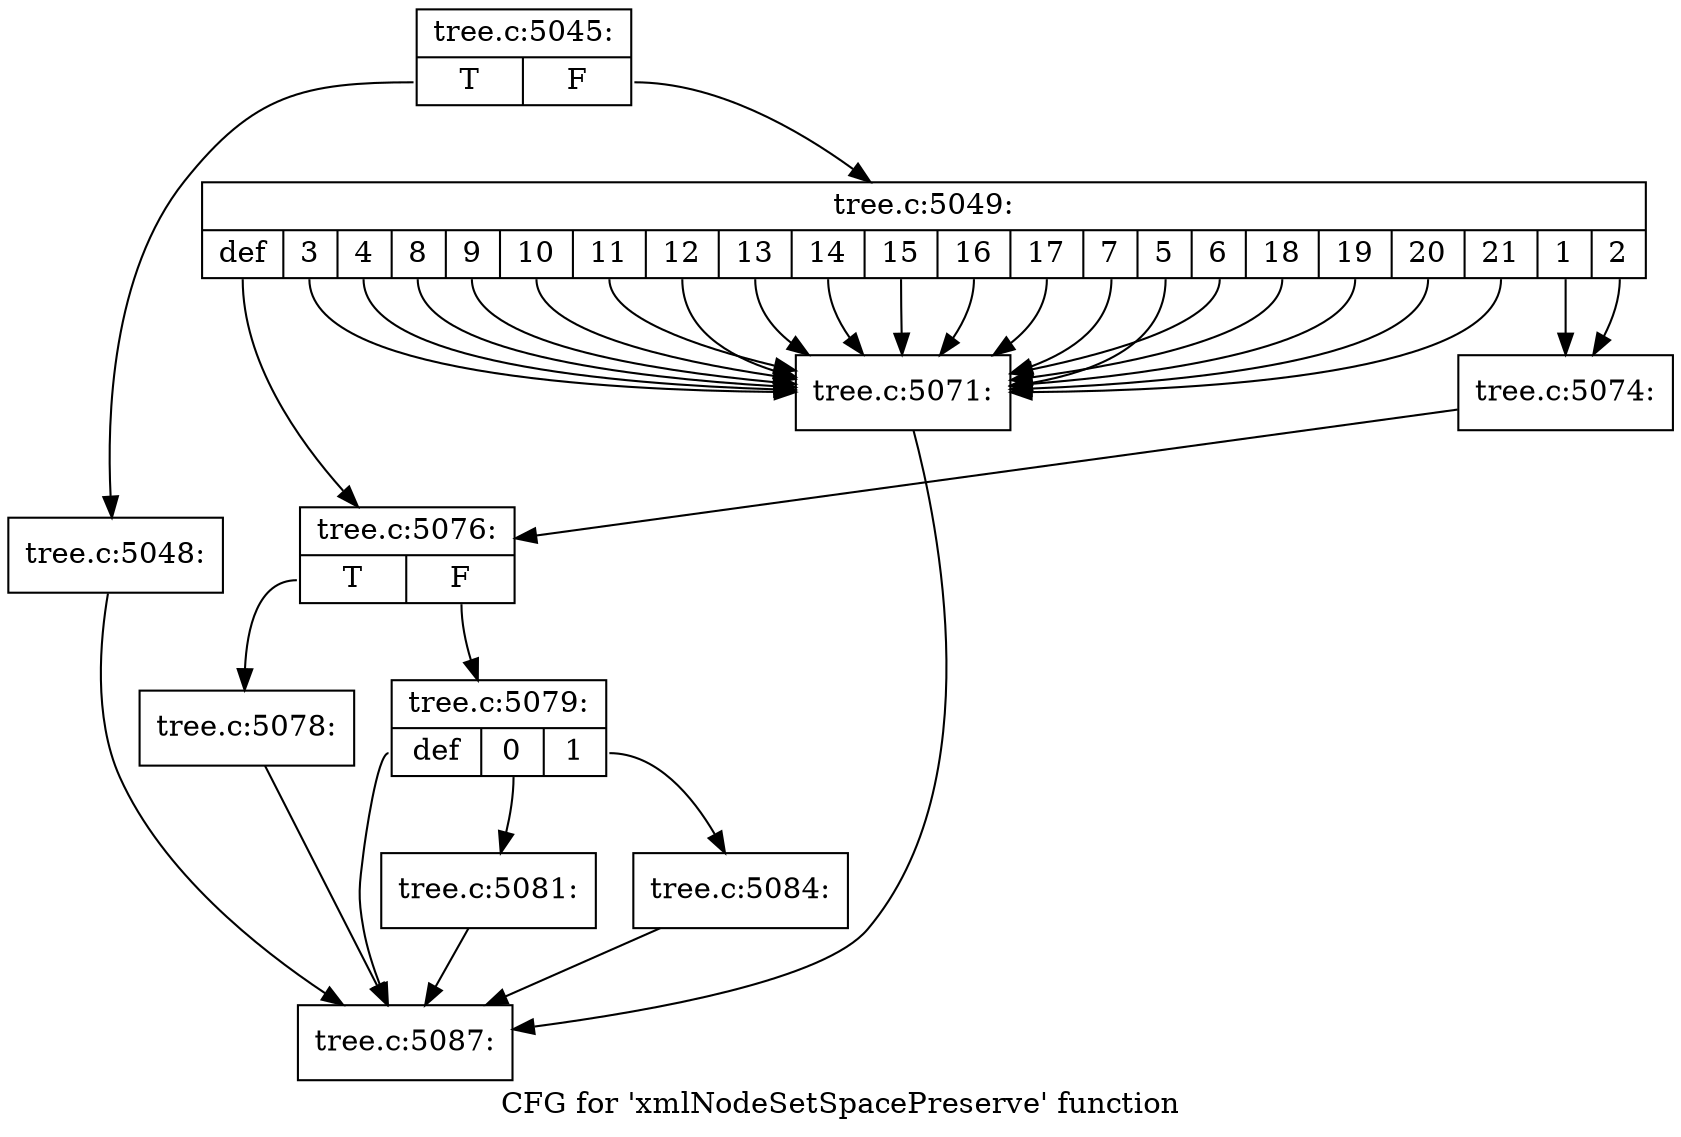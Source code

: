 digraph "CFG for 'xmlNodeSetSpacePreserve' function" {
	label="CFG for 'xmlNodeSetSpacePreserve' function";

	Node0x55ad0bc689f0 [shape=record,label="{tree.c:5045:|{<s0>T|<s1>F}}"];
	Node0x55ad0bc689f0:s0 -> Node0x55ad0bc6c7e0;
	Node0x55ad0bc689f0:s1 -> Node0x55ad0bc6c830;
	Node0x55ad0bc6c7e0 [shape=record,label="{tree.c:5048:}"];
	Node0x55ad0bc6c7e0 -> Node0x55ad0bc6de30;
	Node0x55ad0bc6c830 [shape=record,label="{tree.c:5049:|{<s0>def|<s1>3|<s2>4|<s3>8|<s4>9|<s5>10|<s6>11|<s7>12|<s8>13|<s9>14|<s10>15|<s11>16|<s12>17|<s13>7|<s14>5|<s15>6|<s16>18|<s17>19|<s18>20|<s19>21|<s20>1|<s21>2}}"];
	Node0x55ad0bc6c830:s0 -> Node0x55ad0bc6cbb0;
	Node0x55ad0bc6c830:s1 -> Node0x55ad0bc6ce00;
	Node0x55ad0bc6c830:s2 -> Node0x55ad0bc6ce00;
	Node0x55ad0bc6c830:s3 -> Node0x55ad0bc6ce00;
	Node0x55ad0bc6c830:s4 -> Node0x55ad0bc6ce00;
	Node0x55ad0bc6c830:s5 -> Node0x55ad0bc6ce00;
	Node0x55ad0bc6c830:s6 -> Node0x55ad0bc6ce00;
	Node0x55ad0bc6c830:s7 -> Node0x55ad0bc6ce00;
	Node0x55ad0bc6c830:s8 -> Node0x55ad0bc6ce00;
	Node0x55ad0bc6c830:s9 -> Node0x55ad0bc6ce00;
	Node0x55ad0bc6c830:s10 -> Node0x55ad0bc6ce00;
	Node0x55ad0bc6c830:s11 -> Node0x55ad0bc6ce00;
	Node0x55ad0bc6c830:s12 -> Node0x55ad0bc6ce00;
	Node0x55ad0bc6c830:s13 -> Node0x55ad0bc6ce00;
	Node0x55ad0bc6c830:s14 -> Node0x55ad0bc6ce00;
	Node0x55ad0bc6c830:s15 -> Node0x55ad0bc6ce00;
	Node0x55ad0bc6c830:s16 -> Node0x55ad0bc6ce00;
	Node0x55ad0bc6c830:s17 -> Node0x55ad0bc6ce00;
	Node0x55ad0bc6c830:s18 -> Node0x55ad0bc6ce00;
	Node0x55ad0bc6c830:s19 -> Node0x55ad0bc6ce00;
	Node0x55ad0bc6c830:s20 -> Node0x55ad0bc6d520;
	Node0x55ad0bc6c830:s21 -> Node0x55ad0bc6d520;
	Node0x55ad0bc6ce00 [shape=record,label="{tree.c:5071:}"];
	Node0x55ad0bc6ce00 -> Node0x55ad0bc6de30;
	Node0x55ad0bc6d520 [shape=record,label="{tree.c:5074:}"];
	Node0x55ad0bc6d520 -> Node0x55ad0bc6cbb0;
	Node0x55ad0bc6cbb0 [shape=record,label="{tree.c:5076:|{<s0>T|<s1>F}}"];
	Node0x55ad0bc6cbb0:s0 -> Node0x55ad0bc6cd20;
	Node0x55ad0bc6cbb0:s1 -> Node0x55ad0bc6dab0;
	Node0x55ad0bc6cd20 [shape=record,label="{tree.c:5078:}"];
	Node0x55ad0bc6cd20 -> Node0x55ad0bc6de30;
	Node0x55ad0bc6dab0 [shape=record,label="{tree.c:5079:|{<s0>def|<s1>0|<s2>1}}"];
	Node0x55ad0bc6dab0:s0 -> Node0x55ad0bc6de30;
	Node0x55ad0bc6dab0:s1 -> Node0x55ad0bc6dff0;
	Node0x55ad0bc6dab0:s2 -> Node0x55ad0bae8eb0;
	Node0x55ad0bc6dff0 [shape=record,label="{tree.c:5081:}"];
	Node0x55ad0bc6dff0 -> Node0x55ad0bc6de30;
	Node0x55ad0bae8eb0 [shape=record,label="{tree.c:5084:}"];
	Node0x55ad0bae8eb0 -> Node0x55ad0bc6de30;
	Node0x55ad0bc6de30 [shape=record,label="{tree.c:5087:}"];
}
